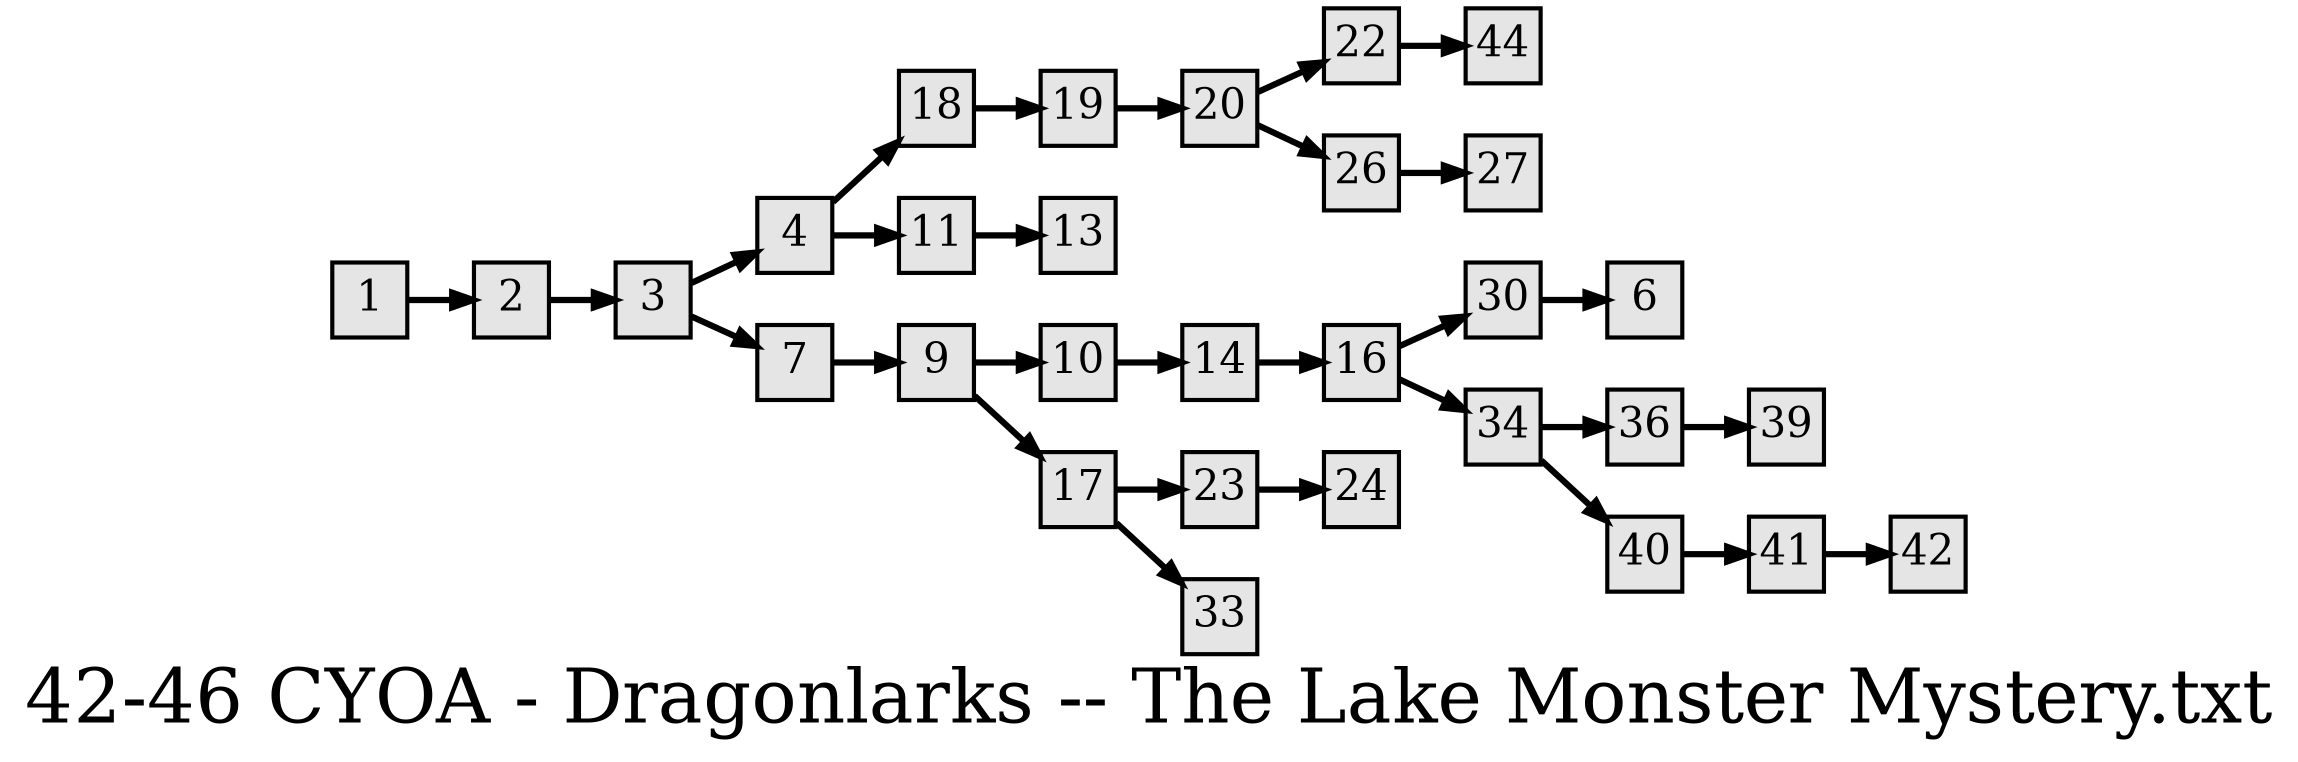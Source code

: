 digraph g{
  graph [ label="42-46 CYOA - Dragonlarks -- The Lake Monster Mystery.txt" rankdir=LR, ordering=out, fontsize=36, nodesep="0.35", ranksep="0.45"];
  node  [shape=rect, penwidth=2, fontsize=20, style=filled, fillcolor=grey90, margin="0,0", labelfloat=true, regular=true, fixedsize=true];
  edge  [labelfloat=true, penwidth=3, fontsize=12];
  
  1 -> 2;
  2 -> 3;
  3 -> 4;
  3 -> 7;
  4 -> 18;
  4 -> 11;
  7 -> 9;
  9 -> 10;
  9 -> 17;
  10 -> 14;
  11 -> 13;
  14 -> 16;
  16 -> 30;
  16 -> 34;
  17 -> 23;
  17 -> 33;
  18 -> 19;
  19 -> 20;
  20 -> 22;
  20 -> 26;
  22 -> 44;
  23 -> 24;
  26 -> 27;
  30 -> 6;
  34 -> 36;
  34 -> 40;
  36 -> 39;
  40 -> 41;
  41 -> 42;
}

